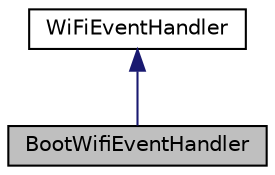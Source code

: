 digraph "BootWifiEventHandler"
{
  edge [fontname="Helvetica",fontsize="10",labelfontname="Helvetica",labelfontsize="10"];
  node [fontname="Helvetica",fontsize="10",shape=record];
  Node0 [label="BootWifiEventHandler",height=0.2,width=0.4,color="black", fillcolor="grey75", style="filled", fontcolor="black"];
  Node1 -> Node0 [dir="back",color="midnightblue",fontsize="10",style="solid",fontname="Helvetica"];
  Node1 [label="WiFiEventHandler",height=0.2,width=0.4,color="black", fillcolor="white", style="filled",URL="$class_wi_fi_event_handler.html",tooltip="WiFi state event handler. "];
}
